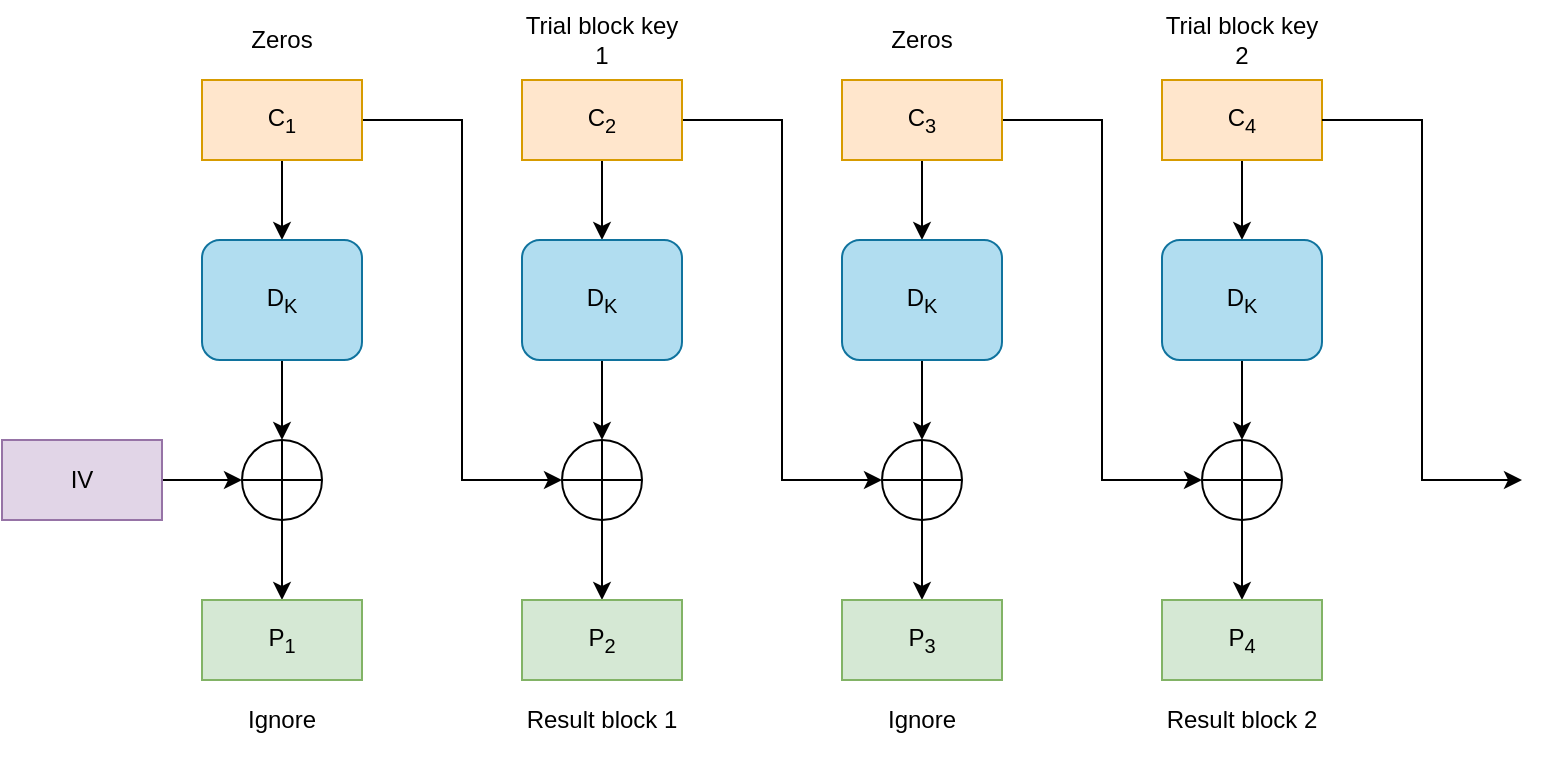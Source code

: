 <mxfile version="24.1.0" type="device">
  <diagram name="Page-1" id="J9Zbg06sYUgiqjZDwbnx">
    <mxGraphModel dx="989" dy="539" grid="1" gridSize="10" guides="1" tooltips="1" connect="1" arrows="1" fold="1" page="1" pageScale="1" pageWidth="1700" pageHeight="2200" math="0" shadow="0">
      <root>
        <mxCell id="0" />
        <mxCell id="1" parent="0" />
        <mxCell id="WCpFHYw_74ohij0RZ0Gr-4" style="edgeStyle=orthogonalEdgeStyle;rounded=0;orthogonalLoop=1;jettySize=auto;html=1;exitX=0.5;exitY=1;exitDx=0;exitDy=0;entryX=0.5;entryY=0;entryDx=0;entryDy=0;" parent="1" source="WCpFHYw_74ohij0RZ0Gr-1" target="WCpFHYw_74ohij0RZ0Gr-3" edge="1">
          <mxGeometry relative="1" as="geometry" />
        </mxCell>
        <mxCell id="WCpFHYw_74ohij0RZ0Gr-19" style="edgeStyle=orthogonalEdgeStyle;rounded=0;orthogonalLoop=1;jettySize=auto;html=1;exitX=1;exitY=0.5;exitDx=0;exitDy=0;entryX=0;entryY=0.5;entryDx=0;entryDy=0;" parent="1" source="WCpFHYw_74ohij0RZ0Gr-1" target="WCpFHYw_74ohij0RZ0Gr-16" edge="1">
          <mxGeometry relative="1" as="geometry" />
        </mxCell>
        <mxCell id="WCpFHYw_74ohij0RZ0Gr-1" value="C&lt;sub&gt;1&lt;/sub&gt;" style="rounded=0;whiteSpace=wrap;html=1;fillColor=#ffe6cc;strokeColor=#d79b00;" parent="1" vertex="1">
          <mxGeometry x="200" y="120" width="80" height="40" as="geometry" />
        </mxCell>
        <mxCell id="WCpFHYw_74ohij0RZ0Gr-6" style="edgeStyle=orthogonalEdgeStyle;rounded=0;orthogonalLoop=1;jettySize=auto;html=1;exitX=0.5;exitY=1;exitDx=0;exitDy=0;entryX=0.5;entryY=0;entryDx=0;entryDy=0;" parent="1" source="WCpFHYw_74ohij0RZ0Gr-3" target="WCpFHYw_74ohij0RZ0Gr-5" edge="1">
          <mxGeometry relative="1" as="geometry" />
        </mxCell>
        <mxCell id="WCpFHYw_74ohij0RZ0Gr-3" value="D&lt;sub&gt;K&lt;/sub&gt;" style="rounded=1;whiteSpace=wrap;html=1;fillColor=#b1ddf0;strokeColor=#10739e;" parent="1" vertex="1">
          <mxGeometry x="200" y="200" width="80" height="60" as="geometry" />
        </mxCell>
        <mxCell id="WCpFHYw_74ohij0RZ0Gr-10" style="edgeStyle=orthogonalEdgeStyle;rounded=0;orthogonalLoop=1;jettySize=auto;html=1;exitX=0.5;exitY=1;exitDx=0;exitDy=0;entryX=0.5;entryY=0;entryDx=0;entryDy=0;" parent="1" source="WCpFHYw_74ohij0RZ0Gr-5" target="WCpFHYw_74ohij0RZ0Gr-9" edge="1">
          <mxGeometry relative="1" as="geometry" />
        </mxCell>
        <mxCell id="WCpFHYw_74ohij0RZ0Gr-5" value="" style="shape=orEllipse;perimeter=ellipsePerimeter;whiteSpace=wrap;html=1;backgroundOutline=1;fillColor=none;" parent="1" vertex="1">
          <mxGeometry x="220" y="300" width="40" height="40" as="geometry" />
        </mxCell>
        <mxCell id="WCpFHYw_74ohij0RZ0Gr-8" style="edgeStyle=orthogonalEdgeStyle;rounded=0;orthogonalLoop=1;jettySize=auto;html=1;exitX=1;exitY=0.5;exitDx=0;exitDy=0;entryX=0;entryY=0.5;entryDx=0;entryDy=0;" parent="1" source="WCpFHYw_74ohij0RZ0Gr-7" target="WCpFHYw_74ohij0RZ0Gr-5" edge="1">
          <mxGeometry relative="1" as="geometry" />
        </mxCell>
        <mxCell id="WCpFHYw_74ohij0RZ0Gr-7" value="IV" style="rounded=0;whiteSpace=wrap;html=1;fillColor=#e1d5e7;strokeColor=#9673a6;" parent="1" vertex="1">
          <mxGeometry x="100" y="300" width="80" height="40" as="geometry" />
        </mxCell>
        <mxCell id="WCpFHYw_74ohij0RZ0Gr-9" value="P&lt;sub&gt;1&lt;/sub&gt;" style="rounded=0;whiteSpace=wrap;html=1;fillColor=#d5e8d4;strokeColor=#82b366;" parent="1" vertex="1">
          <mxGeometry x="200" y="380" width="80" height="40" as="geometry" />
        </mxCell>
        <mxCell id="WCpFHYw_74ohij0RZ0Gr-11" style="edgeStyle=orthogonalEdgeStyle;rounded=0;orthogonalLoop=1;jettySize=auto;html=1;exitX=0.5;exitY=1;exitDx=0;exitDy=0;entryX=0.5;entryY=0;entryDx=0;entryDy=0;" parent="1" source="WCpFHYw_74ohij0RZ0Gr-12" target="WCpFHYw_74ohij0RZ0Gr-14" edge="1">
          <mxGeometry relative="1" as="geometry" />
        </mxCell>
        <mxCell id="WCpFHYw_74ohij0RZ0Gr-27" style="edgeStyle=orthogonalEdgeStyle;rounded=0;orthogonalLoop=1;jettySize=auto;html=1;exitX=1;exitY=0.5;exitDx=0;exitDy=0;entryX=0;entryY=0.5;entryDx=0;entryDy=0;" parent="1" source="WCpFHYw_74ohij0RZ0Gr-12" target="WCpFHYw_74ohij0RZ0Gr-25" edge="1">
          <mxGeometry relative="1" as="geometry" />
        </mxCell>
        <mxCell id="WCpFHYw_74ohij0RZ0Gr-12" value="C&lt;sub&gt;2&lt;/sub&gt;" style="rounded=0;whiteSpace=wrap;html=1;fillColor=#ffe6cc;strokeColor=#d79b00;" parent="1" vertex="1">
          <mxGeometry x="360" y="120" width="80" height="40" as="geometry" />
        </mxCell>
        <mxCell id="WCpFHYw_74ohij0RZ0Gr-13" style="edgeStyle=orthogonalEdgeStyle;rounded=0;orthogonalLoop=1;jettySize=auto;html=1;exitX=0.5;exitY=1;exitDx=0;exitDy=0;entryX=0.5;entryY=0;entryDx=0;entryDy=0;" parent="1" source="WCpFHYw_74ohij0RZ0Gr-14" target="WCpFHYw_74ohij0RZ0Gr-16" edge="1">
          <mxGeometry relative="1" as="geometry" />
        </mxCell>
        <mxCell id="WCpFHYw_74ohij0RZ0Gr-14" value="D&lt;sub&gt;K&lt;/sub&gt;" style="rounded=1;whiteSpace=wrap;html=1;fillColor=#b1ddf0;strokeColor=#10739e;" parent="1" vertex="1">
          <mxGeometry x="360" y="200" width="80" height="60" as="geometry" />
        </mxCell>
        <mxCell id="WCpFHYw_74ohij0RZ0Gr-15" style="edgeStyle=orthogonalEdgeStyle;rounded=0;orthogonalLoop=1;jettySize=auto;html=1;exitX=0.5;exitY=1;exitDx=0;exitDy=0;entryX=0.5;entryY=0;entryDx=0;entryDy=0;" parent="1" source="WCpFHYw_74ohij0RZ0Gr-16" target="WCpFHYw_74ohij0RZ0Gr-17" edge="1">
          <mxGeometry relative="1" as="geometry" />
        </mxCell>
        <mxCell id="WCpFHYw_74ohij0RZ0Gr-16" value="" style="shape=orEllipse;perimeter=ellipsePerimeter;whiteSpace=wrap;html=1;backgroundOutline=1;fillColor=none;" parent="1" vertex="1">
          <mxGeometry x="380" y="300" width="40" height="40" as="geometry" />
        </mxCell>
        <mxCell id="WCpFHYw_74ohij0RZ0Gr-17" value="P&lt;sub&gt;2&lt;/sub&gt;" style="rounded=0;whiteSpace=wrap;html=1;fillColor=#d5e8d4;strokeColor=#82b366;" parent="1" vertex="1">
          <mxGeometry x="360" y="380" width="80" height="40" as="geometry" />
        </mxCell>
        <mxCell id="WCpFHYw_74ohij0RZ0Gr-20" style="edgeStyle=orthogonalEdgeStyle;rounded=0;orthogonalLoop=1;jettySize=auto;html=1;exitX=0.5;exitY=1;exitDx=0;exitDy=0;entryX=0.5;entryY=0;entryDx=0;entryDy=0;" parent="1" source="WCpFHYw_74ohij0RZ0Gr-21" target="WCpFHYw_74ohij0RZ0Gr-23" edge="1">
          <mxGeometry relative="1" as="geometry" />
        </mxCell>
        <mxCell id="SYjKh132LfY7fveMo9Di-16" style="edgeStyle=orthogonalEdgeStyle;rounded=0;orthogonalLoop=1;jettySize=auto;html=1;exitX=1;exitY=0.5;exitDx=0;exitDy=0;entryX=0;entryY=0.5;entryDx=0;entryDy=0;" edge="1" parent="1" source="WCpFHYw_74ohij0RZ0Gr-21" target="SYjKh132LfY7fveMo9Di-9">
          <mxGeometry relative="1" as="geometry" />
        </mxCell>
        <mxCell id="WCpFHYw_74ohij0RZ0Gr-21" value="C&lt;sub&gt;3&lt;/sub&gt;" style="rounded=0;whiteSpace=wrap;html=1;fillColor=#ffe6cc;strokeColor=#d79b00;" parent="1" vertex="1">
          <mxGeometry x="520" y="120" width="80" height="40" as="geometry" />
        </mxCell>
        <mxCell id="WCpFHYw_74ohij0RZ0Gr-22" style="edgeStyle=orthogonalEdgeStyle;rounded=0;orthogonalLoop=1;jettySize=auto;html=1;exitX=0.5;exitY=1;exitDx=0;exitDy=0;entryX=0.5;entryY=0;entryDx=0;entryDy=0;" parent="1" source="WCpFHYw_74ohij0RZ0Gr-23" target="WCpFHYw_74ohij0RZ0Gr-25" edge="1">
          <mxGeometry relative="1" as="geometry" />
        </mxCell>
        <mxCell id="WCpFHYw_74ohij0RZ0Gr-23" value="D&lt;sub&gt;K&lt;/sub&gt;" style="rounded=1;whiteSpace=wrap;html=1;fillColor=#b1ddf0;strokeColor=#10739e;" parent="1" vertex="1">
          <mxGeometry x="520" y="200" width="80" height="60" as="geometry" />
        </mxCell>
        <mxCell id="WCpFHYw_74ohij0RZ0Gr-24" style="edgeStyle=orthogonalEdgeStyle;rounded=0;orthogonalLoop=1;jettySize=auto;html=1;exitX=0.5;exitY=1;exitDx=0;exitDy=0;entryX=0.5;entryY=0;entryDx=0;entryDy=0;" parent="1" source="WCpFHYw_74ohij0RZ0Gr-25" target="WCpFHYw_74ohij0RZ0Gr-26" edge="1">
          <mxGeometry relative="1" as="geometry" />
        </mxCell>
        <mxCell id="WCpFHYw_74ohij0RZ0Gr-25" value="" style="shape=orEllipse;perimeter=ellipsePerimeter;whiteSpace=wrap;html=1;backgroundOutline=1;fillColor=none;" parent="1" vertex="1">
          <mxGeometry x="540" y="300" width="40" height="40" as="geometry" />
        </mxCell>
        <mxCell id="WCpFHYw_74ohij0RZ0Gr-26" value="P&lt;sub&gt;3&lt;/sub&gt;" style="rounded=0;whiteSpace=wrap;html=1;fillColor=#d5e8d4;strokeColor=#82b366;" parent="1" vertex="1">
          <mxGeometry x="520" y="380" width="80" height="40" as="geometry" />
        </mxCell>
        <mxCell id="SYjKh132LfY7fveMo9Di-1" value="Trial block key 1" style="text;html=1;align=center;verticalAlign=middle;whiteSpace=wrap;rounded=0;" vertex="1" parent="1">
          <mxGeometry x="360" y="80" width="80" height="40" as="geometry" />
        </mxCell>
        <mxCell id="SYjKh132LfY7fveMo9Di-2" value="Result block 1" style="text;html=1;align=center;verticalAlign=middle;whiteSpace=wrap;rounded=0;" vertex="1" parent="1">
          <mxGeometry x="360" y="420" width="80" height="40" as="geometry" />
        </mxCell>
        <mxCell id="SYjKh132LfY7fveMo9Di-3" value="Zeros" style="text;html=1;align=center;verticalAlign=middle;whiteSpace=wrap;rounded=0;" vertex="1" parent="1">
          <mxGeometry x="200" y="80" width="80" height="40" as="geometry" />
        </mxCell>
        <mxCell id="SYjKh132LfY7fveMo9Di-4" style="edgeStyle=orthogonalEdgeStyle;rounded=0;orthogonalLoop=1;jettySize=auto;html=1;exitX=0.5;exitY=1;exitDx=0;exitDy=0;entryX=0.5;entryY=0;entryDx=0;entryDy=0;" edge="1" source="SYjKh132LfY7fveMo9Di-5" target="SYjKh132LfY7fveMo9Di-7" parent="1">
          <mxGeometry relative="1" as="geometry" />
        </mxCell>
        <mxCell id="SYjKh132LfY7fveMo9Di-5" value="C&lt;sub&gt;4&lt;/sub&gt;" style="rounded=0;whiteSpace=wrap;html=1;fillColor=#ffe6cc;strokeColor=#d79b00;" vertex="1" parent="1">
          <mxGeometry x="680" y="120" width="80" height="40" as="geometry" />
        </mxCell>
        <mxCell id="SYjKh132LfY7fveMo9Di-6" style="edgeStyle=orthogonalEdgeStyle;rounded=0;orthogonalLoop=1;jettySize=auto;html=1;exitX=0.5;exitY=1;exitDx=0;exitDy=0;entryX=0.5;entryY=0;entryDx=0;entryDy=0;" edge="1" source="SYjKh132LfY7fveMo9Di-7" target="SYjKh132LfY7fveMo9Di-9" parent="1">
          <mxGeometry relative="1" as="geometry" />
        </mxCell>
        <mxCell id="SYjKh132LfY7fveMo9Di-7" value="D&lt;sub&gt;K&lt;/sub&gt;" style="rounded=1;whiteSpace=wrap;html=1;fillColor=#b1ddf0;strokeColor=#10739e;" vertex="1" parent="1">
          <mxGeometry x="680" y="200" width="80" height="60" as="geometry" />
        </mxCell>
        <mxCell id="SYjKh132LfY7fveMo9Di-8" style="edgeStyle=orthogonalEdgeStyle;rounded=0;orthogonalLoop=1;jettySize=auto;html=1;exitX=0.5;exitY=1;exitDx=0;exitDy=0;entryX=0.5;entryY=0;entryDx=0;entryDy=0;" edge="1" source="SYjKh132LfY7fveMo9Di-9" target="SYjKh132LfY7fveMo9Di-10" parent="1">
          <mxGeometry relative="1" as="geometry" />
        </mxCell>
        <mxCell id="SYjKh132LfY7fveMo9Di-9" value="" style="shape=orEllipse;perimeter=ellipsePerimeter;whiteSpace=wrap;html=1;backgroundOutline=1;fillColor=none;" vertex="1" parent="1">
          <mxGeometry x="700" y="300" width="40" height="40" as="geometry" />
        </mxCell>
        <mxCell id="SYjKh132LfY7fveMo9Di-10" value="P&lt;sub&gt;4&lt;/sub&gt;" style="rounded=0;whiteSpace=wrap;html=1;fillColor=#d5e8d4;strokeColor=#82b366;" vertex="1" parent="1">
          <mxGeometry x="680" y="380" width="80" height="40" as="geometry" />
        </mxCell>
        <mxCell id="SYjKh132LfY7fveMo9Di-11" value="Trial block key 2" style="text;html=1;align=center;verticalAlign=middle;whiteSpace=wrap;rounded=0;" vertex="1" parent="1">
          <mxGeometry x="680" y="80" width="80" height="40" as="geometry" />
        </mxCell>
        <mxCell id="SYjKh132LfY7fveMo9Di-12" value="Zeros" style="text;html=1;align=center;verticalAlign=middle;whiteSpace=wrap;rounded=0;" vertex="1" parent="1">
          <mxGeometry x="520" y="80" width="80" height="40" as="geometry" />
        </mxCell>
        <mxCell id="SYjKh132LfY7fveMo9Di-13" value="Result block 2" style="text;html=1;align=center;verticalAlign=middle;whiteSpace=wrap;rounded=0;" vertex="1" parent="1">
          <mxGeometry x="680" y="420" width="80" height="40" as="geometry" />
        </mxCell>
        <mxCell id="SYjKh132LfY7fveMo9Di-14" value="Ignore" style="text;html=1;align=center;verticalAlign=middle;whiteSpace=wrap;rounded=0;" vertex="1" parent="1">
          <mxGeometry x="200" y="420" width="80" height="40" as="geometry" />
        </mxCell>
        <mxCell id="SYjKh132LfY7fveMo9Di-15" value="Ignore" style="text;html=1;align=center;verticalAlign=middle;whiteSpace=wrap;rounded=0;" vertex="1" parent="1">
          <mxGeometry x="520" y="420" width="80" height="40" as="geometry" />
        </mxCell>
        <mxCell id="SYjKh132LfY7fveMo9Di-22" value="" style="endArrow=classic;html=1;rounded=0;exitX=1;exitY=0.5;exitDx=0;exitDy=0;" edge="1" parent="1" source="SYjKh132LfY7fveMo9Di-5">
          <mxGeometry width="50" height="50" relative="1" as="geometry">
            <mxPoint x="800" y="190" as="sourcePoint" />
            <mxPoint x="860" y="320" as="targetPoint" />
            <Array as="points">
              <mxPoint x="810" y="140" />
              <mxPoint x="810" y="320" />
            </Array>
          </mxGeometry>
        </mxCell>
      </root>
    </mxGraphModel>
  </diagram>
</mxfile>
